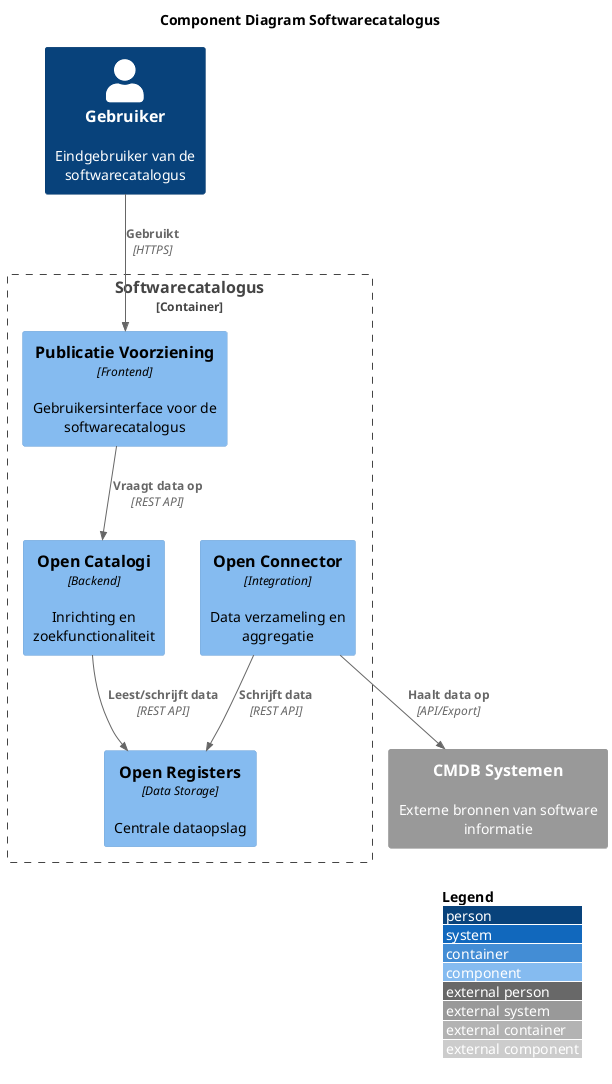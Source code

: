 @startuml
!include <C4/C4_Component>

LAYOUT_WITH_LEGEND()

title Component Diagram Softwarecatalogus

Container_Boundary(softwarecatalogus, "Softwarecatalogus") {
    Component(pv, "Publicatie Voorziening", "Frontend", "Gebruikersinterface voor de softwarecatalogus")
    Component(oc, "Open Catalogi", "Backend", "Inrichting en zoekfunctionaliteit")
    Component(or, "Open Registers", "Data Storage", "Centrale dataopslag")
    Component(connector, "Open Connector", "Integration", "Data verzameling en aggregatie")
}

System_Ext(cmdb, "CMDB Systemen", "Externe bronnen van software informatie")
Person(user, "Gebruiker", "Eindgebruiker van de softwarecatalogus")

Rel(user, pv, "Gebruikt", "HTTPS")
Rel(pv, oc, "Vraagt data op", "REST API")
Rel(oc, or, "Leest/schrijft data", "REST API")
Rel(connector, cmdb, "Haalt data op", "API/Export")
Rel(connector, or, "Schrijft data", "REST API")

@enduml 